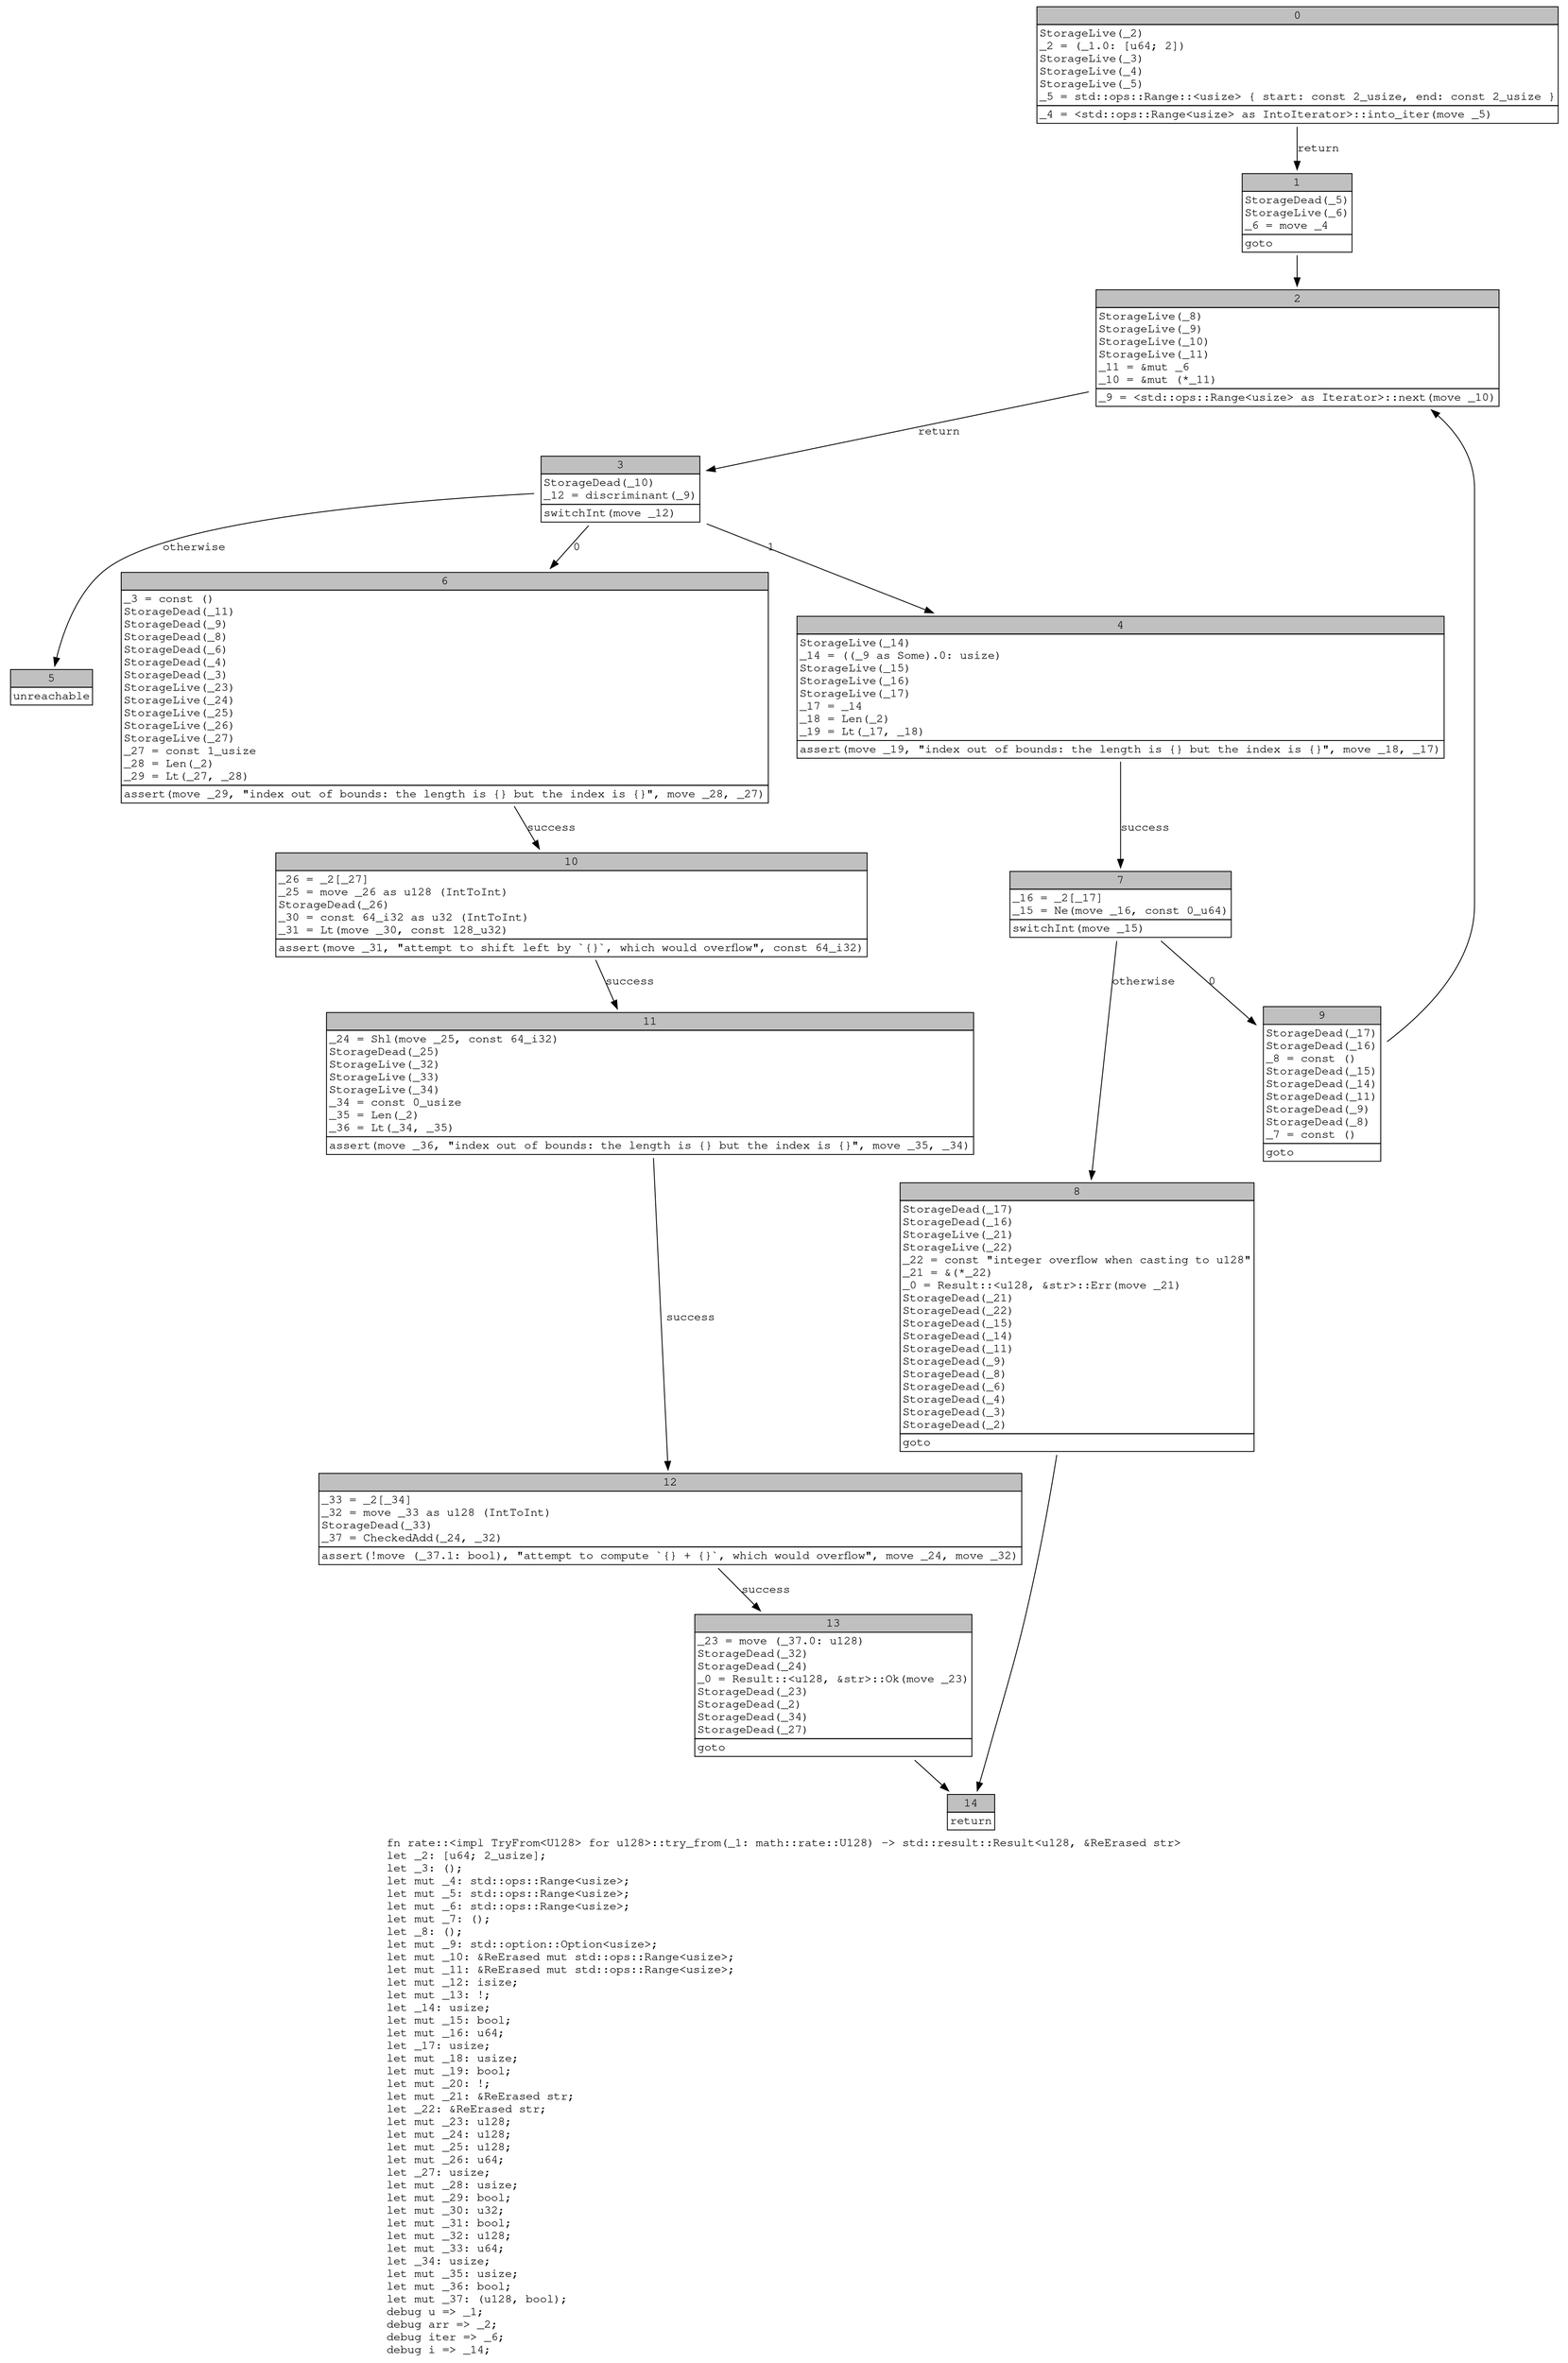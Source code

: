 digraph Mir_0_1317 {
    graph [fontname="Courier, monospace"];
    node [fontname="Courier, monospace"];
    edge [fontname="Courier, monospace"];
    label=<fn rate::&lt;impl TryFrom&lt;U128&gt; for u128&gt;::try_from(_1: math::rate::U128) -&gt; std::result::Result&lt;u128, &amp;ReErased str&gt;<br align="left"/>let _2: [u64; 2_usize];<br align="left"/>let _3: ();<br align="left"/>let mut _4: std::ops::Range&lt;usize&gt;;<br align="left"/>let mut _5: std::ops::Range&lt;usize&gt;;<br align="left"/>let mut _6: std::ops::Range&lt;usize&gt;;<br align="left"/>let mut _7: ();<br align="left"/>let _8: ();<br align="left"/>let mut _9: std::option::Option&lt;usize&gt;;<br align="left"/>let mut _10: &amp;ReErased mut std::ops::Range&lt;usize&gt;;<br align="left"/>let mut _11: &amp;ReErased mut std::ops::Range&lt;usize&gt;;<br align="left"/>let mut _12: isize;<br align="left"/>let mut _13: !;<br align="left"/>let _14: usize;<br align="left"/>let mut _15: bool;<br align="left"/>let mut _16: u64;<br align="left"/>let _17: usize;<br align="left"/>let mut _18: usize;<br align="left"/>let mut _19: bool;<br align="left"/>let mut _20: !;<br align="left"/>let mut _21: &amp;ReErased str;<br align="left"/>let _22: &amp;ReErased str;<br align="left"/>let mut _23: u128;<br align="left"/>let mut _24: u128;<br align="left"/>let mut _25: u128;<br align="left"/>let mut _26: u64;<br align="left"/>let _27: usize;<br align="left"/>let mut _28: usize;<br align="left"/>let mut _29: bool;<br align="left"/>let mut _30: u32;<br align="left"/>let mut _31: bool;<br align="left"/>let mut _32: u128;<br align="left"/>let mut _33: u64;<br align="left"/>let _34: usize;<br align="left"/>let mut _35: usize;<br align="left"/>let mut _36: bool;<br align="left"/>let mut _37: (u128, bool);<br align="left"/>debug u =&gt; _1;<br align="left"/>debug arr =&gt; _2;<br align="left"/>debug iter =&gt; _6;<br align="left"/>debug i =&gt; _14;<br align="left"/>>;
    bb0__0_1317 [shape="none", label=<<table border="0" cellborder="1" cellspacing="0"><tr><td bgcolor="gray" align="center" colspan="1">0</td></tr><tr><td align="left" balign="left">StorageLive(_2)<br/>_2 = (_1.0: [u64; 2])<br/>StorageLive(_3)<br/>StorageLive(_4)<br/>StorageLive(_5)<br/>_5 = std::ops::Range::&lt;usize&gt; { start: const 2_usize, end: const 2_usize }<br/></td></tr><tr><td align="left">_4 = &lt;std::ops::Range&lt;usize&gt; as IntoIterator&gt;::into_iter(move _5)</td></tr></table>>];
    bb1__0_1317 [shape="none", label=<<table border="0" cellborder="1" cellspacing="0"><tr><td bgcolor="gray" align="center" colspan="1">1</td></tr><tr><td align="left" balign="left">StorageDead(_5)<br/>StorageLive(_6)<br/>_6 = move _4<br/></td></tr><tr><td align="left">goto</td></tr></table>>];
    bb2__0_1317 [shape="none", label=<<table border="0" cellborder="1" cellspacing="0"><tr><td bgcolor="gray" align="center" colspan="1">2</td></tr><tr><td align="left" balign="left">StorageLive(_8)<br/>StorageLive(_9)<br/>StorageLive(_10)<br/>StorageLive(_11)<br/>_11 = &amp;mut _6<br/>_10 = &amp;mut (*_11)<br/></td></tr><tr><td align="left">_9 = &lt;std::ops::Range&lt;usize&gt; as Iterator&gt;::next(move _10)</td></tr></table>>];
    bb3__0_1317 [shape="none", label=<<table border="0" cellborder="1" cellspacing="0"><tr><td bgcolor="gray" align="center" colspan="1">3</td></tr><tr><td align="left" balign="left">StorageDead(_10)<br/>_12 = discriminant(_9)<br/></td></tr><tr><td align="left">switchInt(move _12)</td></tr></table>>];
    bb4__0_1317 [shape="none", label=<<table border="0" cellborder="1" cellspacing="0"><tr><td bgcolor="gray" align="center" colspan="1">4</td></tr><tr><td align="left" balign="left">StorageLive(_14)<br/>_14 = ((_9 as Some).0: usize)<br/>StorageLive(_15)<br/>StorageLive(_16)<br/>StorageLive(_17)<br/>_17 = _14<br/>_18 = Len(_2)<br/>_19 = Lt(_17, _18)<br/></td></tr><tr><td align="left">assert(move _19, &quot;index out of bounds: the length is {} but the index is {}&quot;, move _18, _17)</td></tr></table>>];
    bb5__0_1317 [shape="none", label=<<table border="0" cellborder="1" cellspacing="0"><tr><td bgcolor="gray" align="center" colspan="1">5</td></tr><tr><td align="left">unreachable</td></tr></table>>];
    bb6__0_1317 [shape="none", label=<<table border="0" cellborder="1" cellspacing="0"><tr><td bgcolor="gray" align="center" colspan="1">6</td></tr><tr><td align="left" balign="left">_3 = const ()<br/>StorageDead(_11)<br/>StorageDead(_9)<br/>StorageDead(_8)<br/>StorageDead(_6)<br/>StorageDead(_4)<br/>StorageDead(_3)<br/>StorageLive(_23)<br/>StorageLive(_24)<br/>StorageLive(_25)<br/>StorageLive(_26)<br/>StorageLive(_27)<br/>_27 = const 1_usize<br/>_28 = Len(_2)<br/>_29 = Lt(_27, _28)<br/></td></tr><tr><td align="left">assert(move _29, &quot;index out of bounds: the length is {} but the index is {}&quot;, move _28, _27)</td></tr></table>>];
    bb7__0_1317 [shape="none", label=<<table border="0" cellborder="1" cellspacing="0"><tr><td bgcolor="gray" align="center" colspan="1">7</td></tr><tr><td align="left" balign="left">_16 = _2[_17]<br/>_15 = Ne(move _16, const 0_u64)<br/></td></tr><tr><td align="left">switchInt(move _15)</td></tr></table>>];
    bb8__0_1317 [shape="none", label=<<table border="0" cellborder="1" cellspacing="0"><tr><td bgcolor="gray" align="center" colspan="1">8</td></tr><tr><td align="left" balign="left">StorageDead(_17)<br/>StorageDead(_16)<br/>StorageLive(_21)<br/>StorageLive(_22)<br/>_22 = const &quot;integer overflow when casting to u128&quot;<br/>_21 = &amp;(*_22)<br/>_0 = Result::&lt;u128, &amp;str&gt;::Err(move _21)<br/>StorageDead(_21)<br/>StorageDead(_22)<br/>StorageDead(_15)<br/>StorageDead(_14)<br/>StorageDead(_11)<br/>StorageDead(_9)<br/>StorageDead(_8)<br/>StorageDead(_6)<br/>StorageDead(_4)<br/>StorageDead(_3)<br/>StorageDead(_2)<br/></td></tr><tr><td align="left">goto</td></tr></table>>];
    bb9__0_1317 [shape="none", label=<<table border="0" cellborder="1" cellspacing="0"><tr><td bgcolor="gray" align="center" colspan="1">9</td></tr><tr><td align="left" balign="left">StorageDead(_17)<br/>StorageDead(_16)<br/>_8 = const ()<br/>StorageDead(_15)<br/>StorageDead(_14)<br/>StorageDead(_11)<br/>StorageDead(_9)<br/>StorageDead(_8)<br/>_7 = const ()<br/></td></tr><tr><td align="left">goto</td></tr></table>>];
    bb10__0_1317 [shape="none", label=<<table border="0" cellborder="1" cellspacing="0"><tr><td bgcolor="gray" align="center" colspan="1">10</td></tr><tr><td align="left" balign="left">_26 = _2[_27]<br/>_25 = move _26 as u128 (IntToInt)<br/>StorageDead(_26)<br/>_30 = const 64_i32 as u32 (IntToInt)<br/>_31 = Lt(move _30, const 128_u32)<br/></td></tr><tr><td align="left">assert(move _31, &quot;attempt to shift left by `{}`, which would overflow&quot;, const 64_i32)</td></tr></table>>];
    bb11__0_1317 [shape="none", label=<<table border="0" cellborder="1" cellspacing="0"><tr><td bgcolor="gray" align="center" colspan="1">11</td></tr><tr><td align="left" balign="left">_24 = Shl(move _25, const 64_i32)<br/>StorageDead(_25)<br/>StorageLive(_32)<br/>StorageLive(_33)<br/>StorageLive(_34)<br/>_34 = const 0_usize<br/>_35 = Len(_2)<br/>_36 = Lt(_34, _35)<br/></td></tr><tr><td align="left">assert(move _36, &quot;index out of bounds: the length is {} but the index is {}&quot;, move _35, _34)</td></tr></table>>];
    bb12__0_1317 [shape="none", label=<<table border="0" cellborder="1" cellspacing="0"><tr><td bgcolor="gray" align="center" colspan="1">12</td></tr><tr><td align="left" balign="left">_33 = _2[_34]<br/>_32 = move _33 as u128 (IntToInt)<br/>StorageDead(_33)<br/>_37 = CheckedAdd(_24, _32)<br/></td></tr><tr><td align="left">assert(!move (_37.1: bool), &quot;attempt to compute `{} + {}`, which would overflow&quot;, move _24, move _32)</td></tr></table>>];
    bb13__0_1317 [shape="none", label=<<table border="0" cellborder="1" cellspacing="0"><tr><td bgcolor="gray" align="center" colspan="1">13</td></tr><tr><td align="left" balign="left">_23 = move (_37.0: u128)<br/>StorageDead(_32)<br/>StorageDead(_24)<br/>_0 = Result::&lt;u128, &amp;str&gt;::Ok(move _23)<br/>StorageDead(_23)<br/>StorageDead(_2)<br/>StorageDead(_34)<br/>StorageDead(_27)<br/></td></tr><tr><td align="left">goto</td></tr></table>>];
    bb14__0_1317 [shape="none", label=<<table border="0" cellborder="1" cellspacing="0"><tr><td bgcolor="gray" align="center" colspan="1">14</td></tr><tr><td align="left">return</td></tr></table>>];
    bb0__0_1317 -> bb1__0_1317 [label="return"];
    bb1__0_1317 -> bb2__0_1317 [label=""];
    bb2__0_1317 -> bb3__0_1317 [label="return"];
    bb3__0_1317 -> bb6__0_1317 [label="0"];
    bb3__0_1317 -> bb4__0_1317 [label="1"];
    bb3__0_1317 -> bb5__0_1317 [label="otherwise"];
    bb4__0_1317 -> bb7__0_1317 [label="success"];
    bb6__0_1317 -> bb10__0_1317 [label="success"];
    bb7__0_1317 -> bb9__0_1317 [label="0"];
    bb7__0_1317 -> bb8__0_1317 [label="otherwise"];
    bb8__0_1317 -> bb14__0_1317 [label=""];
    bb9__0_1317 -> bb2__0_1317 [label=""];
    bb10__0_1317 -> bb11__0_1317 [label="success"];
    bb11__0_1317 -> bb12__0_1317 [label="success"];
    bb12__0_1317 -> bb13__0_1317 [label="success"];
    bb13__0_1317 -> bb14__0_1317 [label=""];
}
